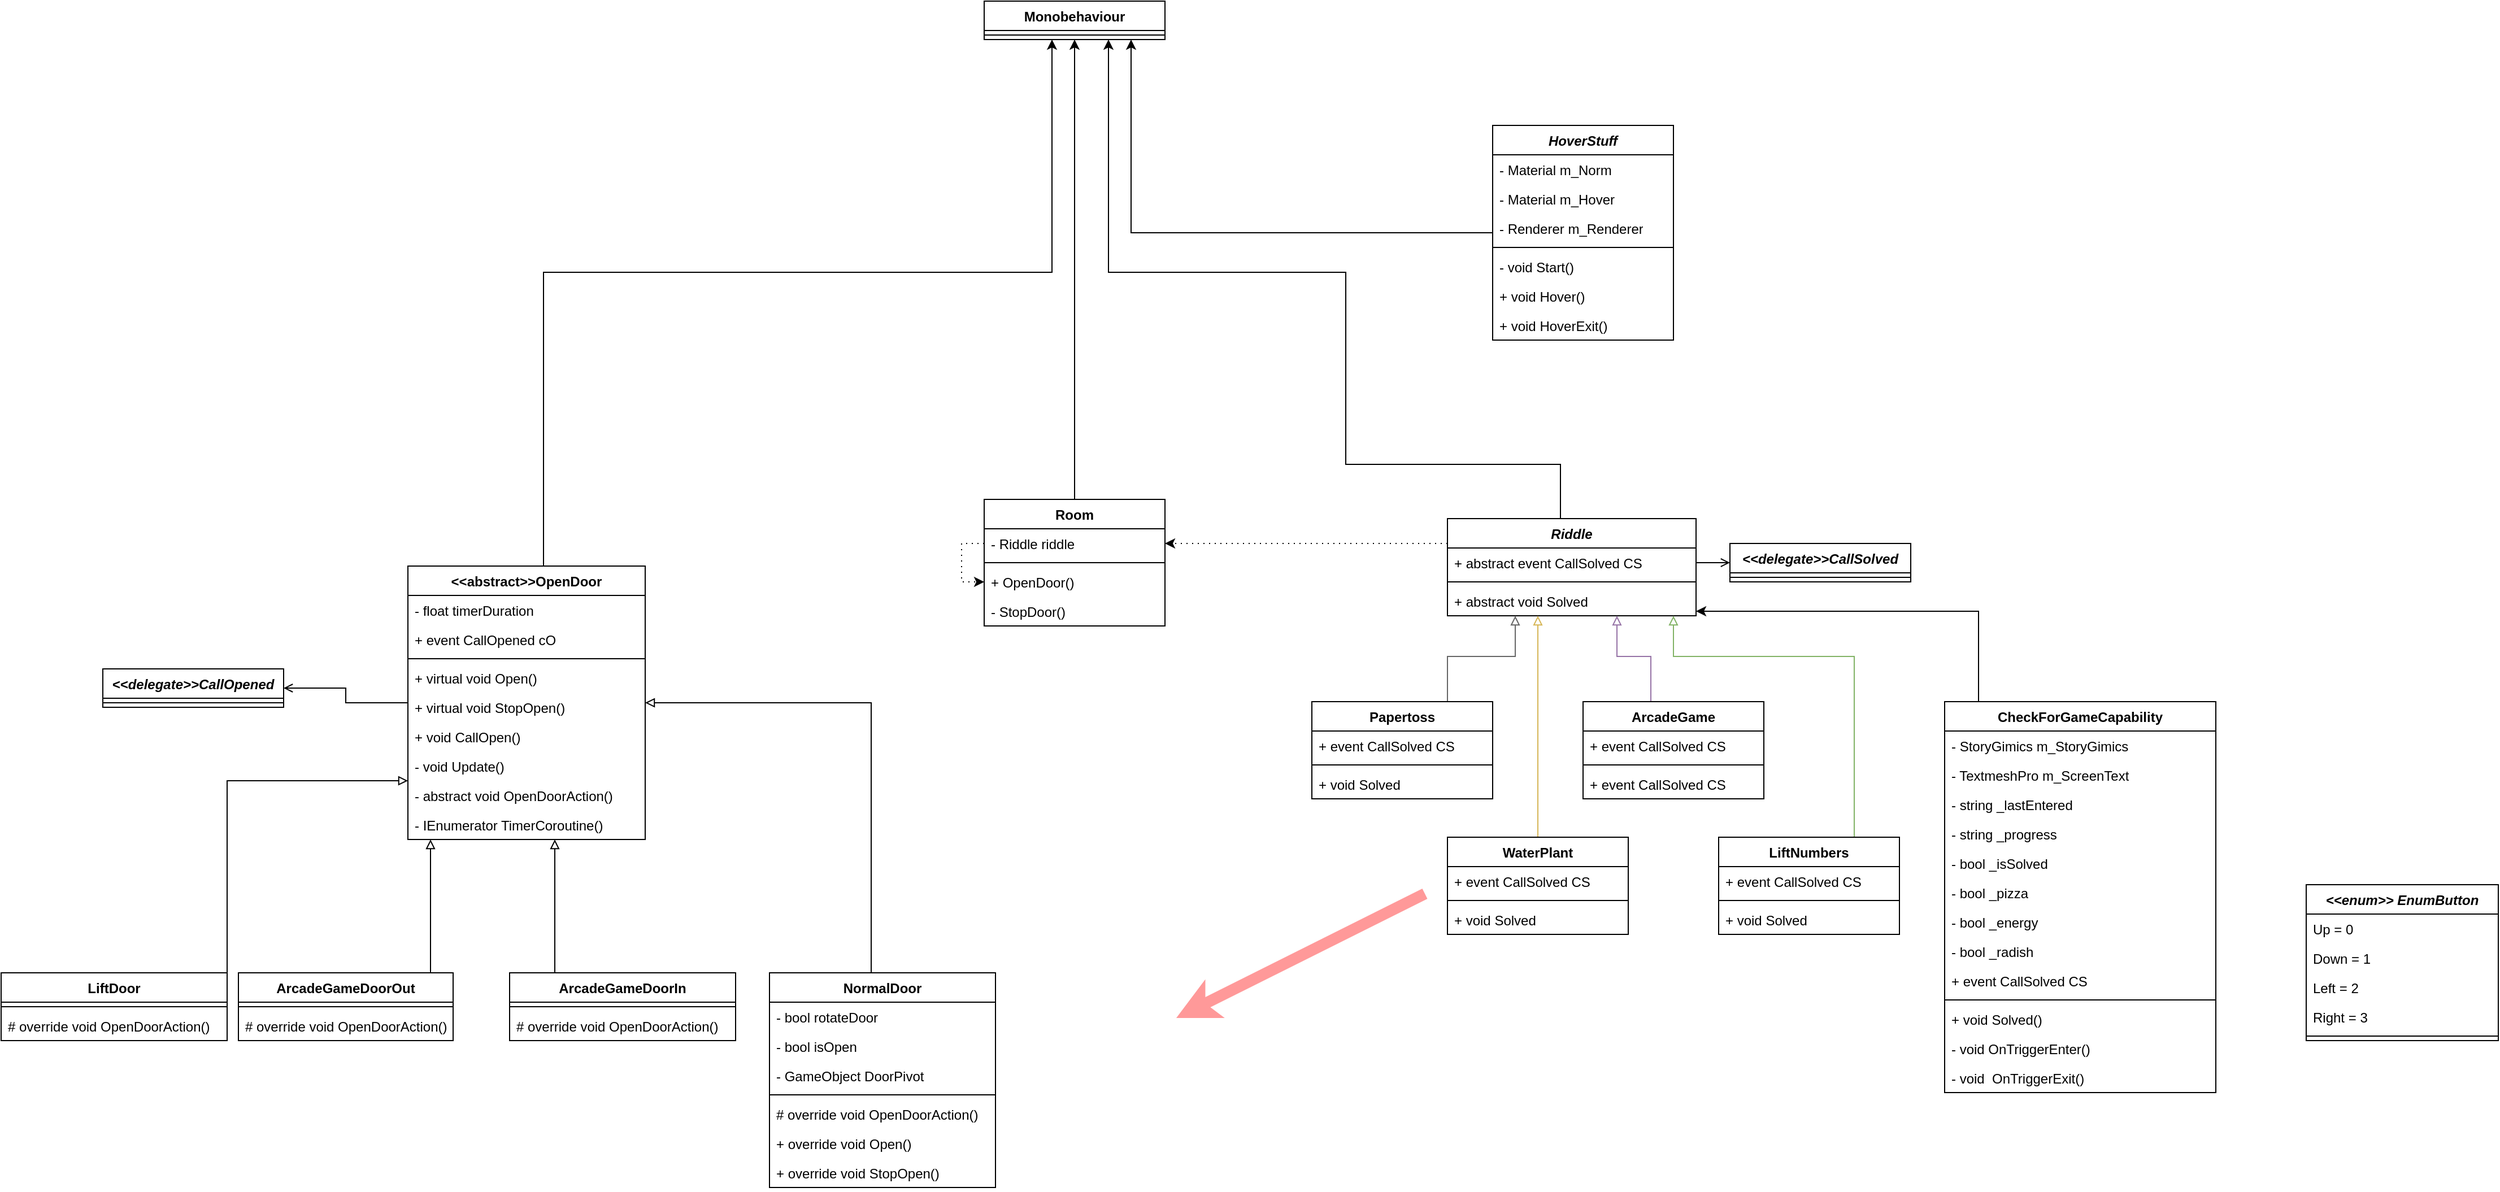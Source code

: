 <mxfile version="21.6.3" type="device">
  <diagram name="Seite-1" id="9ygnykhMfCcqP1jk7yM6">
    <mxGraphModel dx="2548" dy="1583" grid="1" gridSize="10" guides="1" tooltips="1" connect="1" arrows="1" fold="1" page="1" pageScale="1" pageWidth="1169" pageHeight="827" math="0" shadow="0">
      <root>
        <mxCell id="0" />
        <mxCell id="1" parent="0" />
        <mxCell id="U65npmDwIeTAlm-IwuZU-24" style="edgeStyle=orthogonalEdgeStyle;rounded=0;orthogonalLoop=1;jettySize=auto;html=1;" parent="1" source="dDtbAaBnPSpNdL9Bm6Ul-1" target="dDtbAaBnPSpNdL9Bm6Ul-24" edge="1">
          <mxGeometry relative="1" as="geometry" />
        </mxCell>
        <mxCell id="dDtbAaBnPSpNdL9Bm6Ul-1" value="Room" style="swimlane;fontStyle=1;align=center;verticalAlign=top;childLayout=stackLayout;horizontal=1;startSize=26;horizontalStack=0;resizeParent=1;resizeParentMax=0;resizeLast=0;collapsible=1;marginBottom=0;whiteSpace=wrap;html=1;" parent="1" vertex="1">
          <mxGeometry x="70" y="61" width="160" height="112" as="geometry" />
        </mxCell>
        <mxCell id="dDtbAaBnPSpNdL9Bm6Ul-34" style="edgeStyle=orthogonalEdgeStyle;rounded=0;orthogonalLoop=1;jettySize=auto;html=1;entryX=0;entryY=0.5;entryDx=0;entryDy=0;dashed=1;dashPattern=1 4;" parent="dDtbAaBnPSpNdL9Bm6Ul-1" source="dDtbAaBnPSpNdL9Bm6Ul-2" target="dDtbAaBnPSpNdL9Bm6Ul-4" edge="1">
          <mxGeometry relative="1" as="geometry" />
        </mxCell>
        <mxCell id="dDtbAaBnPSpNdL9Bm6Ul-2" value="- Riddle riddle" style="text;strokeColor=none;fillColor=none;align=left;verticalAlign=top;spacingLeft=4;spacingRight=4;overflow=hidden;rotatable=0;points=[[0,0.5],[1,0.5]];portConstraint=eastwest;whiteSpace=wrap;html=1;" parent="dDtbAaBnPSpNdL9Bm6Ul-1" vertex="1">
          <mxGeometry y="26" width="160" height="26" as="geometry" />
        </mxCell>
        <mxCell id="dDtbAaBnPSpNdL9Bm6Ul-3" value="" style="line;strokeWidth=1;fillColor=none;align=left;verticalAlign=middle;spacingTop=-1;spacingLeft=3;spacingRight=3;rotatable=0;labelPosition=right;points=[];portConstraint=eastwest;strokeColor=inherit;" parent="dDtbAaBnPSpNdL9Bm6Ul-1" vertex="1">
          <mxGeometry y="52" width="160" height="8" as="geometry" />
        </mxCell>
        <mxCell id="dDtbAaBnPSpNdL9Bm6Ul-4" value="+ OpenDoor()" style="text;strokeColor=none;fillColor=none;align=left;verticalAlign=top;spacingLeft=4;spacingRight=4;overflow=hidden;rotatable=0;points=[[0,0.5],[1,0.5]];portConstraint=eastwest;whiteSpace=wrap;html=1;" parent="dDtbAaBnPSpNdL9Bm6Ul-1" vertex="1">
          <mxGeometry y="60" width="160" height="26" as="geometry" />
        </mxCell>
        <mxCell id="dDtbAaBnPSpNdL9Bm6Ul-5" value="- StopDoor()" style="text;strokeColor=none;fillColor=none;align=left;verticalAlign=top;spacingLeft=4;spacingRight=4;overflow=hidden;rotatable=0;points=[[0,0.5],[1,0.5]];portConstraint=eastwest;whiteSpace=wrap;html=1;" parent="dDtbAaBnPSpNdL9Bm6Ul-1" vertex="1">
          <mxGeometry y="86" width="160" height="26" as="geometry" />
        </mxCell>
        <mxCell id="dDtbAaBnPSpNdL9Bm6Ul-33" style="edgeStyle=orthogonalEdgeStyle;rounded=0;orthogonalLoop=1;jettySize=auto;html=1;entryX=1;entryY=0.5;entryDx=0;entryDy=0;dashed=1;dashPattern=1 4;" parent="1" source="dDtbAaBnPSpNdL9Bm6Ul-14" target="dDtbAaBnPSpNdL9Bm6Ul-2" edge="1">
          <mxGeometry relative="1" as="geometry">
            <Array as="points">
              <mxPoint x="300" y="100" />
            </Array>
          </mxGeometry>
        </mxCell>
        <mxCell id="dDtbAaBnPSpNdL9Bm6Ul-44" style="edgeStyle=orthogonalEdgeStyle;rounded=0;orthogonalLoop=1;jettySize=auto;html=1;" parent="1" source="dDtbAaBnPSpNdL9Bm6Ul-14" target="dDtbAaBnPSpNdL9Bm6Ul-24" edge="1">
          <mxGeometry relative="1" as="geometry">
            <Array as="points">
              <mxPoint x="580" y="30" />
              <mxPoint x="390" y="30" />
              <mxPoint x="390" y="-140" />
              <mxPoint x="180" y="-140" />
            </Array>
          </mxGeometry>
        </mxCell>
        <mxCell id="dDtbAaBnPSpNdL9Bm6Ul-14" value="&lt;i&gt;Riddle&lt;/i&gt;" style="swimlane;fontStyle=1;align=center;verticalAlign=top;childLayout=stackLayout;horizontal=1;startSize=26;horizontalStack=0;resizeParent=1;resizeParentMax=0;resizeLast=0;collapsible=1;marginBottom=0;whiteSpace=wrap;html=1;" parent="1" vertex="1">
          <mxGeometry x="480" y="78" width="220" height="86" as="geometry" />
        </mxCell>
        <mxCell id="dDtbAaBnPSpNdL9Bm6Ul-47" value="+ abstract event CallSolved CS" style="text;strokeColor=none;fillColor=none;align=left;verticalAlign=top;spacingLeft=4;spacingRight=4;overflow=hidden;rotatable=0;points=[[0,0.5],[1,0.5]];portConstraint=eastwest;whiteSpace=wrap;html=1;" parent="dDtbAaBnPSpNdL9Bm6Ul-14" vertex="1">
          <mxGeometry y="26" width="220" height="26" as="geometry" />
        </mxCell>
        <mxCell id="dDtbAaBnPSpNdL9Bm6Ul-16" value="" style="line;strokeWidth=1;fillColor=none;align=left;verticalAlign=middle;spacingTop=-1;spacingLeft=3;spacingRight=3;rotatable=0;labelPosition=right;points=[];portConstraint=eastwest;strokeColor=inherit;" parent="dDtbAaBnPSpNdL9Bm6Ul-14" vertex="1">
          <mxGeometry y="52" width="220" height="8" as="geometry" />
        </mxCell>
        <mxCell id="dDtbAaBnPSpNdL9Bm6Ul-48" value="+ abstract void Solved" style="text;strokeColor=none;fillColor=none;align=left;verticalAlign=top;spacingLeft=4;spacingRight=4;overflow=hidden;rotatable=0;points=[[0,0.5],[1,0.5]];portConstraint=eastwest;whiteSpace=wrap;html=1;" parent="dDtbAaBnPSpNdL9Bm6Ul-14" vertex="1">
          <mxGeometry y="60" width="220" height="26" as="geometry" />
        </mxCell>
        <mxCell id="dDtbAaBnPSpNdL9Bm6Ul-23" style="edgeStyle=orthogonalEdgeStyle;rounded=0;orthogonalLoop=1;jettySize=auto;html=1;endArrow=block;endFill=0;fillColor=#f5f5f5;strokeColor=#666666;" parent="1" source="dDtbAaBnPSpNdL9Bm6Ul-20" target="dDtbAaBnPSpNdL9Bm6Ul-14" edge="1">
          <mxGeometry relative="1" as="geometry">
            <Array as="points">
              <mxPoint x="480" y="200" />
              <mxPoint x="540" y="200" />
            </Array>
          </mxGeometry>
        </mxCell>
        <mxCell id="dDtbAaBnPSpNdL9Bm6Ul-20" value="Papertoss" style="swimlane;fontStyle=1;align=center;verticalAlign=top;childLayout=stackLayout;horizontal=1;startSize=26;horizontalStack=0;resizeParent=1;resizeParentMax=0;resizeLast=0;collapsible=1;marginBottom=0;whiteSpace=wrap;html=1;" parent="1" vertex="1">
          <mxGeometry x="360" y="240" width="160" height="86" as="geometry" />
        </mxCell>
        <mxCell id="dDtbAaBnPSpNdL9Bm6Ul-51" value="+ event CallSolved CS" style="text;strokeColor=none;fillColor=none;align=left;verticalAlign=top;spacingLeft=4;spacingRight=4;overflow=hidden;rotatable=0;points=[[0,0.5],[1,0.5]];portConstraint=eastwest;whiteSpace=wrap;html=1;" parent="dDtbAaBnPSpNdL9Bm6Ul-20" vertex="1">
          <mxGeometry y="26" width="160" height="26" as="geometry" />
        </mxCell>
        <mxCell id="dDtbAaBnPSpNdL9Bm6Ul-22" value="" style="line;strokeWidth=1;fillColor=none;align=left;verticalAlign=middle;spacingTop=-1;spacingLeft=3;spacingRight=3;rotatable=0;labelPosition=right;points=[];portConstraint=eastwest;strokeColor=inherit;" parent="dDtbAaBnPSpNdL9Bm6Ul-20" vertex="1">
          <mxGeometry y="52" width="160" height="8" as="geometry" />
        </mxCell>
        <mxCell id="dDtbAaBnPSpNdL9Bm6Ul-50" value="+ void Solved" style="text;strokeColor=none;fillColor=none;align=left;verticalAlign=top;spacingLeft=4;spacingRight=4;overflow=hidden;rotatable=0;points=[[0,0.5],[1,0.5]];portConstraint=eastwest;whiteSpace=wrap;html=1;" parent="dDtbAaBnPSpNdL9Bm6Ul-20" vertex="1">
          <mxGeometry y="60" width="160" height="26" as="geometry" />
        </mxCell>
        <mxCell id="dDtbAaBnPSpNdL9Bm6Ul-24" value="Monobehaviour" style="swimlane;fontStyle=1;align=center;verticalAlign=top;childLayout=stackLayout;horizontal=1;startSize=26;horizontalStack=0;resizeParent=1;resizeParentMax=0;resizeLast=0;collapsible=1;marginBottom=0;whiteSpace=wrap;html=1;" parent="1" vertex="1">
          <mxGeometry x="70" y="-380" width="160" height="34" as="geometry" />
        </mxCell>
        <mxCell id="dDtbAaBnPSpNdL9Bm6Ul-26" value="" style="line;strokeWidth=1;fillColor=none;align=left;verticalAlign=middle;spacingTop=-1;spacingLeft=3;spacingRight=3;rotatable=0;labelPosition=right;points=[];portConstraint=eastwest;strokeColor=inherit;" parent="dDtbAaBnPSpNdL9Bm6Ul-24" vertex="1">
          <mxGeometry y="26" width="160" height="8" as="geometry" />
        </mxCell>
        <mxCell id="dDtbAaBnPSpNdL9Bm6Ul-31" style="edgeStyle=orthogonalEdgeStyle;rounded=0;orthogonalLoop=1;jettySize=auto;html=1;endArrow=block;endFill=0;fillColor=#fff2cc;strokeColor=#d6b656;" parent="1" source="dDtbAaBnPSpNdL9Bm6Ul-28" target="dDtbAaBnPSpNdL9Bm6Ul-14" edge="1">
          <mxGeometry relative="1" as="geometry">
            <Array as="points">
              <mxPoint x="560" y="240" />
              <mxPoint x="560" y="240" />
            </Array>
          </mxGeometry>
        </mxCell>
        <mxCell id="dDtbAaBnPSpNdL9Bm6Ul-28" value="WaterPlant" style="swimlane;fontStyle=1;align=center;verticalAlign=top;childLayout=stackLayout;horizontal=1;startSize=26;horizontalStack=0;resizeParent=1;resizeParentMax=0;resizeLast=0;collapsible=1;marginBottom=0;whiteSpace=wrap;html=1;" parent="1" vertex="1">
          <mxGeometry x="480" y="360" width="160" height="86" as="geometry" />
        </mxCell>
        <mxCell id="dDtbAaBnPSpNdL9Bm6Ul-52" value="+ event CallSolved CS" style="text;strokeColor=none;fillColor=none;align=left;verticalAlign=top;spacingLeft=4;spacingRight=4;overflow=hidden;rotatable=0;points=[[0,0.5],[1,0.5]];portConstraint=eastwest;whiteSpace=wrap;html=1;" parent="dDtbAaBnPSpNdL9Bm6Ul-28" vertex="1">
          <mxGeometry y="26" width="160" height="26" as="geometry" />
        </mxCell>
        <mxCell id="dDtbAaBnPSpNdL9Bm6Ul-30" value="" style="line;strokeWidth=1;fillColor=none;align=left;verticalAlign=middle;spacingTop=-1;spacingLeft=3;spacingRight=3;rotatable=0;labelPosition=right;points=[];portConstraint=eastwest;strokeColor=inherit;" parent="dDtbAaBnPSpNdL9Bm6Ul-28" vertex="1">
          <mxGeometry y="52" width="160" height="8" as="geometry" />
        </mxCell>
        <mxCell id="dDtbAaBnPSpNdL9Bm6Ul-53" value="+ void Solved" style="text;strokeColor=none;fillColor=none;align=left;verticalAlign=top;spacingLeft=4;spacingRight=4;overflow=hidden;rotatable=0;points=[[0,0.5],[1,0.5]];portConstraint=eastwest;whiteSpace=wrap;html=1;" parent="dDtbAaBnPSpNdL9Bm6Ul-28" vertex="1">
          <mxGeometry y="60" width="160" height="26" as="geometry" />
        </mxCell>
        <mxCell id="dDtbAaBnPSpNdL9Bm6Ul-40" style="edgeStyle=orthogonalEdgeStyle;rounded=0;orthogonalLoop=1;jettySize=auto;html=1;endArrow=block;endFill=0;fillColor=#e1d5e7;strokeColor=#9673a6;" parent="1" source="dDtbAaBnPSpNdL9Bm6Ul-35" target="dDtbAaBnPSpNdL9Bm6Ul-14" edge="1">
          <mxGeometry relative="1" as="geometry">
            <Array as="points">
              <mxPoint x="660" y="200" />
              <mxPoint x="630" y="200" />
            </Array>
          </mxGeometry>
        </mxCell>
        <mxCell id="dDtbAaBnPSpNdL9Bm6Ul-35" value="ArcadeGame" style="swimlane;fontStyle=1;align=center;verticalAlign=top;childLayout=stackLayout;horizontal=1;startSize=26;horizontalStack=0;resizeParent=1;resizeParentMax=0;resizeLast=0;collapsible=1;marginBottom=0;whiteSpace=wrap;html=1;" parent="1" vertex="1">
          <mxGeometry x="600" y="240" width="160" height="86" as="geometry" />
        </mxCell>
        <mxCell id="dDtbAaBnPSpNdL9Bm6Ul-54" value="+ event CallSolved CS" style="text;strokeColor=none;fillColor=none;align=left;verticalAlign=top;spacingLeft=4;spacingRight=4;overflow=hidden;rotatable=0;points=[[0,0.5],[1,0.5]];portConstraint=eastwest;whiteSpace=wrap;html=1;" parent="dDtbAaBnPSpNdL9Bm6Ul-35" vertex="1">
          <mxGeometry y="26" width="160" height="26" as="geometry" />
        </mxCell>
        <mxCell id="dDtbAaBnPSpNdL9Bm6Ul-37" value="" style="line;strokeWidth=1;fillColor=none;align=left;verticalAlign=middle;spacingTop=-1;spacingLeft=3;spacingRight=3;rotatable=0;labelPosition=right;points=[];portConstraint=eastwest;strokeColor=inherit;" parent="dDtbAaBnPSpNdL9Bm6Ul-35" vertex="1">
          <mxGeometry y="52" width="160" height="8" as="geometry" />
        </mxCell>
        <mxCell id="dDtbAaBnPSpNdL9Bm6Ul-55" value="+ event CallSolved CS" style="text;strokeColor=none;fillColor=none;align=left;verticalAlign=top;spacingLeft=4;spacingRight=4;overflow=hidden;rotatable=0;points=[[0,0.5],[1,0.5]];portConstraint=eastwest;whiteSpace=wrap;html=1;" parent="dDtbAaBnPSpNdL9Bm6Ul-35" vertex="1">
          <mxGeometry y="60" width="160" height="26" as="geometry" />
        </mxCell>
        <mxCell id="dDtbAaBnPSpNdL9Bm6Ul-42" style="edgeStyle=orthogonalEdgeStyle;rounded=0;orthogonalLoop=1;jettySize=auto;html=1;endArrow=block;endFill=0;fillColor=#d5e8d4;strokeColor=#82b366;" parent="1" source="dDtbAaBnPSpNdL9Bm6Ul-38" target="dDtbAaBnPSpNdL9Bm6Ul-14" edge="1">
          <mxGeometry relative="1" as="geometry">
            <Array as="points">
              <mxPoint x="840" y="200" />
              <mxPoint x="680" y="200" />
            </Array>
          </mxGeometry>
        </mxCell>
        <mxCell id="dDtbAaBnPSpNdL9Bm6Ul-38" value="LiftNumbers" style="swimlane;fontStyle=1;align=center;verticalAlign=top;childLayout=stackLayout;horizontal=1;startSize=26;horizontalStack=0;resizeParent=1;resizeParentMax=0;resizeLast=0;collapsible=1;marginBottom=0;whiteSpace=wrap;html=1;" parent="1" vertex="1">
          <mxGeometry x="720" y="360" width="160" height="86" as="geometry" />
        </mxCell>
        <mxCell id="dDtbAaBnPSpNdL9Bm6Ul-56" value="+ event CallSolved CS" style="text;strokeColor=none;fillColor=none;align=left;verticalAlign=top;spacingLeft=4;spacingRight=4;overflow=hidden;rotatable=0;points=[[0,0.5],[1,0.5]];portConstraint=eastwest;whiteSpace=wrap;html=1;" parent="dDtbAaBnPSpNdL9Bm6Ul-38" vertex="1">
          <mxGeometry y="26" width="160" height="26" as="geometry" />
        </mxCell>
        <mxCell id="dDtbAaBnPSpNdL9Bm6Ul-39" value="" style="line;strokeWidth=1;fillColor=none;align=left;verticalAlign=middle;spacingTop=-1;spacingLeft=3;spacingRight=3;rotatable=0;labelPosition=right;points=[];portConstraint=eastwest;strokeColor=inherit;" parent="dDtbAaBnPSpNdL9Bm6Ul-38" vertex="1">
          <mxGeometry y="52" width="160" height="8" as="geometry" />
        </mxCell>
        <mxCell id="dDtbAaBnPSpNdL9Bm6Ul-57" value="+ void Solved" style="text;strokeColor=none;fillColor=none;align=left;verticalAlign=top;spacingLeft=4;spacingRight=4;overflow=hidden;rotatable=0;points=[[0,0.5],[1,0.5]];portConstraint=eastwest;whiteSpace=wrap;html=1;" parent="dDtbAaBnPSpNdL9Bm6Ul-38" vertex="1">
          <mxGeometry y="60" width="160" height="26" as="geometry" />
        </mxCell>
        <mxCell id="dDtbAaBnPSpNdL9Bm6Ul-45" value="&lt;i&gt;&amp;lt;&amp;lt;delegate&amp;gt;&amp;gt;CallSolved&lt;/i&gt;" style="swimlane;fontStyle=1;align=center;verticalAlign=top;childLayout=stackLayout;horizontal=1;startSize=26;horizontalStack=0;resizeParent=1;resizeParentMax=0;resizeLast=0;collapsible=1;marginBottom=0;whiteSpace=wrap;html=1;" parent="1" vertex="1">
          <mxGeometry x="730" y="100" width="160" height="34" as="geometry" />
        </mxCell>
        <mxCell id="dDtbAaBnPSpNdL9Bm6Ul-46" value="" style="line;strokeWidth=1;fillColor=none;align=left;verticalAlign=middle;spacingTop=-1;spacingLeft=3;spacingRight=3;rotatable=0;labelPosition=right;points=[];portConstraint=eastwest;strokeColor=inherit;" parent="dDtbAaBnPSpNdL9Bm6Ul-45" vertex="1">
          <mxGeometry y="26" width="160" height="8" as="geometry" />
        </mxCell>
        <mxCell id="dDtbAaBnPSpNdL9Bm6Ul-49" style="edgeStyle=orthogonalEdgeStyle;rounded=0;orthogonalLoop=1;jettySize=auto;html=1;entryX=0;entryY=0.5;entryDx=0;entryDy=0;endArrow=open;endFill=0;" parent="1" source="dDtbAaBnPSpNdL9Bm6Ul-47" target="dDtbAaBnPSpNdL9Bm6Ul-45" edge="1">
          <mxGeometry relative="1" as="geometry" />
        </mxCell>
        <mxCell id="U65npmDwIeTAlm-IwuZU-21" style="edgeStyle=orthogonalEdgeStyle;rounded=0;orthogonalLoop=1;jettySize=auto;html=1;endArrow=open;endFill=0;" parent="1" source="U65npmDwIeTAlm-IwuZU-1" target="U65npmDwIeTAlm-IwuZU-19" edge="1">
          <mxGeometry relative="1" as="geometry" />
        </mxCell>
        <mxCell id="U65npmDwIeTAlm-IwuZU-26" style="edgeStyle=orthogonalEdgeStyle;rounded=0;orthogonalLoop=1;jettySize=auto;html=1;" parent="1" source="U65npmDwIeTAlm-IwuZU-1" target="dDtbAaBnPSpNdL9Bm6Ul-24" edge="1">
          <mxGeometry relative="1" as="geometry">
            <Array as="points">
              <mxPoint x="-320" y="-140" />
              <mxPoint x="130" y="-140" />
            </Array>
          </mxGeometry>
        </mxCell>
        <mxCell id="U65npmDwIeTAlm-IwuZU-1" value="&amp;lt;&amp;lt;abstract&amp;gt;&amp;gt;OpenDoor" style="swimlane;fontStyle=1;align=center;verticalAlign=top;childLayout=stackLayout;horizontal=1;startSize=26;horizontalStack=0;resizeParent=1;resizeParentMax=0;resizeLast=0;collapsible=1;marginBottom=0;whiteSpace=wrap;html=1;" parent="1" vertex="1">
          <mxGeometry x="-440" y="120" width="210" height="242" as="geometry" />
        </mxCell>
        <mxCell id="U65npmDwIeTAlm-IwuZU-17" value="- float timerDuration" style="text;strokeColor=none;fillColor=none;align=left;verticalAlign=top;spacingLeft=4;spacingRight=4;overflow=hidden;rotatable=0;points=[[0,0.5],[1,0.5]];portConstraint=eastwest;whiteSpace=wrap;html=1;" parent="U65npmDwIeTAlm-IwuZU-1" vertex="1">
          <mxGeometry y="26" width="210" height="26" as="geometry" />
        </mxCell>
        <mxCell id="U65npmDwIeTAlm-IwuZU-18" value="+ event CallOpened cO" style="text;strokeColor=none;fillColor=none;align=left;verticalAlign=top;spacingLeft=4;spacingRight=4;overflow=hidden;rotatable=0;points=[[0,0.5],[1,0.5]];portConstraint=eastwest;whiteSpace=wrap;html=1;" parent="U65npmDwIeTAlm-IwuZU-1" vertex="1">
          <mxGeometry y="52" width="210" height="26" as="geometry" />
        </mxCell>
        <mxCell id="U65npmDwIeTAlm-IwuZU-3" value="" style="line;strokeWidth=1;fillColor=none;align=left;verticalAlign=middle;spacingTop=-1;spacingLeft=3;spacingRight=3;rotatable=0;labelPosition=right;points=[];portConstraint=eastwest;strokeColor=inherit;" parent="U65npmDwIeTAlm-IwuZU-1" vertex="1">
          <mxGeometry y="78" width="210" height="8" as="geometry" />
        </mxCell>
        <mxCell id="U65npmDwIeTAlm-IwuZU-4" value="+ virtual void Open()" style="text;strokeColor=none;fillColor=none;align=left;verticalAlign=top;spacingLeft=4;spacingRight=4;overflow=hidden;rotatable=0;points=[[0,0.5],[1,0.5]];portConstraint=eastwest;whiteSpace=wrap;html=1;" parent="U65npmDwIeTAlm-IwuZU-1" vertex="1">
          <mxGeometry y="86" width="210" height="26" as="geometry" />
        </mxCell>
        <mxCell id="U65npmDwIeTAlm-IwuZU-22" value="+ virtual void StopOpen()" style="text;strokeColor=none;fillColor=none;align=left;verticalAlign=top;spacingLeft=4;spacingRight=4;overflow=hidden;rotatable=0;points=[[0,0.5],[1,0.5]];portConstraint=eastwest;whiteSpace=wrap;html=1;" parent="U65npmDwIeTAlm-IwuZU-1" vertex="1">
          <mxGeometry y="112" width="210" height="26" as="geometry" />
        </mxCell>
        <mxCell id="ijIcHKHU3NVc7bm5MXtS-32" value="+ void CallOpen()" style="text;strokeColor=none;fillColor=none;align=left;verticalAlign=top;spacingLeft=4;spacingRight=4;overflow=hidden;rotatable=0;points=[[0,0.5],[1,0.5]];portConstraint=eastwest;whiteSpace=wrap;html=1;" vertex="1" parent="U65npmDwIeTAlm-IwuZU-1">
          <mxGeometry y="138" width="210" height="26" as="geometry" />
        </mxCell>
        <mxCell id="U65npmDwIeTAlm-IwuZU-23" value="- void Update()" style="text;strokeColor=none;fillColor=none;align=left;verticalAlign=top;spacingLeft=4;spacingRight=4;overflow=hidden;rotatable=0;points=[[0,0.5],[1,0.5]];portConstraint=eastwest;whiteSpace=wrap;html=1;" parent="U65npmDwIeTAlm-IwuZU-1" vertex="1">
          <mxGeometry y="164" width="210" height="26" as="geometry" />
        </mxCell>
        <mxCell id="U65npmDwIeTAlm-IwuZU-25" value="- abstract void OpenDoorAction()" style="text;strokeColor=none;fillColor=none;align=left;verticalAlign=top;spacingLeft=4;spacingRight=4;overflow=hidden;rotatable=0;points=[[0,0.5],[1,0.5]];portConstraint=eastwest;whiteSpace=wrap;html=1;" parent="U65npmDwIeTAlm-IwuZU-1" vertex="1">
          <mxGeometry y="190" width="210" height="26" as="geometry" />
        </mxCell>
        <mxCell id="U65npmDwIeTAlm-IwuZU-27" value="- IEnumerator TimerCoroutine()" style="text;strokeColor=none;fillColor=none;align=left;verticalAlign=top;spacingLeft=4;spacingRight=4;overflow=hidden;rotatable=0;points=[[0,0.5],[1,0.5]];portConstraint=eastwest;whiteSpace=wrap;html=1;" parent="U65npmDwIeTAlm-IwuZU-1" vertex="1">
          <mxGeometry y="216" width="210" height="26" as="geometry" />
        </mxCell>
        <mxCell id="U65npmDwIeTAlm-IwuZU-13" style="edgeStyle=orthogonalEdgeStyle;rounded=0;orthogonalLoop=1;jettySize=auto;html=1;endArrow=block;endFill=0;" parent="1" source="U65npmDwIeTAlm-IwuZU-5" target="U65npmDwIeTAlm-IwuZU-1" edge="1">
          <mxGeometry relative="1" as="geometry">
            <Array as="points">
              <mxPoint x="-420" y="450" />
              <mxPoint x="-420" y="450" />
            </Array>
          </mxGeometry>
        </mxCell>
        <mxCell id="U65npmDwIeTAlm-IwuZU-5" value="ArcadeGameDoorOut" style="swimlane;fontStyle=1;align=center;verticalAlign=top;childLayout=stackLayout;horizontal=1;startSize=26;horizontalStack=0;resizeParent=1;resizeParentMax=0;resizeLast=0;collapsible=1;marginBottom=0;whiteSpace=wrap;html=1;" parent="1" vertex="1">
          <mxGeometry x="-590" y="480" width="190" height="60" as="geometry" />
        </mxCell>
        <mxCell id="U65npmDwIeTAlm-IwuZU-7" value="" style="line;strokeWidth=1;fillColor=none;align=left;verticalAlign=middle;spacingTop=-1;spacingLeft=3;spacingRight=3;rotatable=0;labelPosition=right;points=[];portConstraint=eastwest;strokeColor=inherit;" parent="U65npmDwIeTAlm-IwuZU-5" vertex="1">
          <mxGeometry y="26" width="190" height="8" as="geometry" />
        </mxCell>
        <mxCell id="U65npmDwIeTAlm-IwuZU-8" value="# override void OpenDoorAction()" style="text;strokeColor=none;fillColor=none;align=left;verticalAlign=top;spacingLeft=4;spacingRight=4;overflow=hidden;rotatable=0;points=[[0,0.5],[1,0.5]];portConstraint=eastwest;whiteSpace=wrap;html=1;" parent="U65npmDwIeTAlm-IwuZU-5" vertex="1">
          <mxGeometry y="34" width="190" height="26" as="geometry" />
        </mxCell>
        <mxCell id="U65npmDwIeTAlm-IwuZU-14" style="edgeStyle=orthogonalEdgeStyle;rounded=0;orthogonalLoop=1;jettySize=auto;html=1;endArrow=block;endFill=0;" parent="1" source="U65npmDwIeTAlm-IwuZU-9" target="U65npmDwIeTAlm-IwuZU-1" edge="1">
          <mxGeometry relative="1" as="geometry">
            <Array as="points">
              <mxPoint x="-310" y="470" />
              <mxPoint x="-310" y="470" />
            </Array>
          </mxGeometry>
        </mxCell>
        <mxCell id="U65npmDwIeTAlm-IwuZU-9" value="ArcadeGameDoorIn" style="swimlane;fontStyle=1;align=center;verticalAlign=top;childLayout=stackLayout;horizontal=1;startSize=26;horizontalStack=0;resizeParent=1;resizeParentMax=0;resizeLast=0;collapsible=1;marginBottom=0;whiteSpace=wrap;html=1;" parent="1" vertex="1">
          <mxGeometry x="-350" y="480" width="200" height="60" as="geometry" />
        </mxCell>
        <mxCell id="U65npmDwIeTAlm-IwuZU-11" value="" style="line;strokeWidth=1;fillColor=none;align=left;verticalAlign=middle;spacingTop=-1;spacingLeft=3;spacingRight=3;rotatable=0;labelPosition=right;points=[];portConstraint=eastwest;strokeColor=inherit;" parent="U65npmDwIeTAlm-IwuZU-9" vertex="1">
          <mxGeometry y="26" width="200" height="8" as="geometry" />
        </mxCell>
        <mxCell id="U65npmDwIeTAlm-IwuZU-12" value="# override void OpenDoorAction()" style="text;strokeColor=none;fillColor=none;align=left;verticalAlign=top;spacingLeft=4;spacingRight=4;overflow=hidden;rotatable=0;points=[[0,0.5],[1,0.5]];portConstraint=eastwest;whiteSpace=wrap;html=1;" parent="U65npmDwIeTAlm-IwuZU-9" vertex="1">
          <mxGeometry y="34" width="200" height="26" as="geometry" />
        </mxCell>
        <mxCell id="U65npmDwIeTAlm-IwuZU-19" value="&lt;i&gt;&amp;lt;&amp;lt;delegate&amp;gt;&amp;gt;CallOpened&lt;/i&gt;" style="swimlane;fontStyle=1;align=center;verticalAlign=top;childLayout=stackLayout;horizontal=1;startSize=26;horizontalStack=0;resizeParent=1;resizeParentMax=0;resizeLast=0;collapsible=1;marginBottom=0;whiteSpace=wrap;html=1;" parent="1" vertex="1">
          <mxGeometry x="-710" y="211" width="160" height="34" as="geometry" />
        </mxCell>
        <mxCell id="U65npmDwIeTAlm-IwuZU-20" value="" style="line;strokeWidth=1;fillColor=none;align=left;verticalAlign=middle;spacingTop=-1;spacingLeft=3;spacingRight=3;rotatable=0;labelPosition=right;points=[];portConstraint=eastwest;strokeColor=inherit;" parent="U65npmDwIeTAlm-IwuZU-19" vertex="1">
          <mxGeometry y="26" width="160" height="8" as="geometry" />
        </mxCell>
        <mxCell id="U65npmDwIeTAlm-IwuZU-36" style="edgeStyle=orthogonalEdgeStyle;rounded=0;orthogonalLoop=1;jettySize=auto;html=1;" parent="1" source="U65npmDwIeTAlm-IwuZU-28" target="dDtbAaBnPSpNdL9Bm6Ul-24" edge="1">
          <mxGeometry relative="1" as="geometry">
            <Array as="points">
              <mxPoint x="200" y="-175" />
            </Array>
          </mxGeometry>
        </mxCell>
        <mxCell id="U65npmDwIeTAlm-IwuZU-28" value="&lt;i&gt;HoverStuff&lt;/i&gt;" style="swimlane;fontStyle=1;align=center;verticalAlign=top;childLayout=stackLayout;horizontal=1;startSize=26;horizontalStack=0;resizeParent=1;resizeParentMax=0;resizeLast=0;collapsible=1;marginBottom=0;whiteSpace=wrap;html=1;" parent="1" vertex="1">
          <mxGeometry x="520" y="-270" width="160" height="190" as="geometry" />
        </mxCell>
        <mxCell id="U65npmDwIeTAlm-IwuZU-29" value="- Material m_Norm" style="text;strokeColor=none;fillColor=none;align=left;verticalAlign=top;spacingLeft=4;spacingRight=4;overflow=hidden;rotatable=0;points=[[0,0.5],[1,0.5]];portConstraint=eastwest;whiteSpace=wrap;html=1;" parent="U65npmDwIeTAlm-IwuZU-28" vertex="1">
          <mxGeometry y="26" width="160" height="26" as="geometry" />
        </mxCell>
        <mxCell id="U65npmDwIeTAlm-IwuZU-33" value="- Material m_Hover" style="text;strokeColor=none;fillColor=none;align=left;verticalAlign=top;spacingLeft=4;spacingRight=4;overflow=hidden;rotatable=0;points=[[0,0.5],[1,0.5]];portConstraint=eastwest;whiteSpace=wrap;html=1;" parent="U65npmDwIeTAlm-IwuZU-28" vertex="1">
          <mxGeometry y="52" width="160" height="26" as="geometry" />
        </mxCell>
        <mxCell id="U65npmDwIeTAlm-IwuZU-32" value="- Renderer m_Renderer" style="text;strokeColor=none;fillColor=none;align=left;verticalAlign=top;spacingLeft=4;spacingRight=4;overflow=hidden;rotatable=0;points=[[0,0.5],[1,0.5]];portConstraint=eastwest;whiteSpace=wrap;html=1;" parent="U65npmDwIeTAlm-IwuZU-28" vertex="1">
          <mxGeometry y="78" width="160" height="26" as="geometry" />
        </mxCell>
        <mxCell id="U65npmDwIeTAlm-IwuZU-30" value="" style="line;strokeWidth=1;fillColor=none;align=left;verticalAlign=middle;spacingTop=-1;spacingLeft=3;spacingRight=3;rotatable=0;labelPosition=right;points=[];portConstraint=eastwest;strokeColor=inherit;" parent="U65npmDwIeTAlm-IwuZU-28" vertex="1">
          <mxGeometry y="104" width="160" height="8" as="geometry" />
        </mxCell>
        <mxCell id="U65npmDwIeTAlm-IwuZU-31" value="- void Start()" style="text;strokeColor=none;fillColor=none;align=left;verticalAlign=top;spacingLeft=4;spacingRight=4;overflow=hidden;rotatable=0;points=[[0,0.5],[1,0.5]];portConstraint=eastwest;whiteSpace=wrap;html=1;" parent="U65npmDwIeTAlm-IwuZU-28" vertex="1">
          <mxGeometry y="112" width="160" height="26" as="geometry" />
        </mxCell>
        <mxCell id="U65npmDwIeTAlm-IwuZU-34" value="+ void Hover()" style="text;strokeColor=none;fillColor=none;align=left;verticalAlign=top;spacingLeft=4;spacingRight=4;overflow=hidden;rotatable=0;points=[[0,0.5],[1,0.5]];portConstraint=eastwest;whiteSpace=wrap;html=1;" parent="U65npmDwIeTAlm-IwuZU-28" vertex="1">
          <mxGeometry y="138" width="160" height="26" as="geometry" />
        </mxCell>
        <mxCell id="U65npmDwIeTAlm-IwuZU-35" value="+ void HoverExit()" style="text;strokeColor=none;fillColor=none;align=left;verticalAlign=top;spacingLeft=4;spacingRight=4;overflow=hidden;rotatable=0;points=[[0,0.5],[1,0.5]];portConstraint=eastwest;whiteSpace=wrap;html=1;" parent="U65npmDwIeTAlm-IwuZU-28" vertex="1">
          <mxGeometry y="164" width="160" height="26" as="geometry" />
        </mxCell>
        <mxCell id="ijIcHKHU3NVc7bm5MXtS-16" style="edgeStyle=orthogonalEdgeStyle;rounded=0;orthogonalLoop=1;jettySize=auto;html=1;" edge="1" parent="1" source="ijIcHKHU3NVc7bm5MXtS-1" target="dDtbAaBnPSpNdL9Bm6Ul-14">
          <mxGeometry relative="1" as="geometry">
            <Array as="points">
              <mxPoint x="950" y="160" />
            </Array>
          </mxGeometry>
        </mxCell>
        <mxCell id="ijIcHKHU3NVc7bm5MXtS-1" value="CheckForGameCapability" style="swimlane;fontStyle=1;align=center;verticalAlign=top;childLayout=stackLayout;horizontal=1;startSize=26;horizontalStack=0;resizeParent=1;resizeParentMax=0;resizeLast=0;collapsible=1;marginBottom=0;whiteSpace=wrap;html=1;" vertex="1" parent="1">
          <mxGeometry x="920" y="240" width="240" height="346" as="geometry" />
        </mxCell>
        <mxCell id="ijIcHKHU3NVc7bm5MXtS-5" value="- StoryGimics m_StoryGimics" style="text;strokeColor=none;fillColor=none;align=left;verticalAlign=top;spacingLeft=4;spacingRight=4;overflow=hidden;rotatable=0;points=[[0,0.5],[1,0.5]];portConstraint=eastwest;whiteSpace=wrap;html=1;" vertex="1" parent="ijIcHKHU3NVc7bm5MXtS-1">
          <mxGeometry y="26" width="240" height="26" as="geometry" />
        </mxCell>
        <mxCell id="ijIcHKHU3NVc7bm5MXtS-6" value="- TextmeshPro m_ScreenText" style="text;strokeColor=none;fillColor=none;align=left;verticalAlign=top;spacingLeft=4;spacingRight=4;overflow=hidden;rotatable=0;points=[[0,0.5],[1,0.5]];portConstraint=eastwest;whiteSpace=wrap;html=1;" vertex="1" parent="ijIcHKHU3NVc7bm5MXtS-1">
          <mxGeometry y="52" width="240" height="26" as="geometry" />
        </mxCell>
        <mxCell id="ijIcHKHU3NVc7bm5MXtS-9" value="- string _lastEntered" style="text;strokeColor=none;fillColor=none;align=left;verticalAlign=top;spacingLeft=4;spacingRight=4;overflow=hidden;rotatable=0;points=[[0,0.5],[1,0.5]];portConstraint=eastwest;whiteSpace=wrap;html=1;" vertex="1" parent="ijIcHKHU3NVc7bm5MXtS-1">
          <mxGeometry y="78" width="240" height="26" as="geometry" />
        </mxCell>
        <mxCell id="ijIcHKHU3NVc7bm5MXtS-8" value="- string _progress" style="text;strokeColor=none;fillColor=none;align=left;verticalAlign=top;spacingLeft=4;spacingRight=4;overflow=hidden;rotatable=0;points=[[0,0.5],[1,0.5]];portConstraint=eastwest;whiteSpace=wrap;html=1;" vertex="1" parent="ijIcHKHU3NVc7bm5MXtS-1">
          <mxGeometry y="104" width="240" height="26" as="geometry" />
        </mxCell>
        <mxCell id="ijIcHKHU3NVc7bm5MXtS-11" value="- bool _isSolved" style="text;strokeColor=none;fillColor=none;align=left;verticalAlign=top;spacingLeft=4;spacingRight=4;overflow=hidden;rotatable=0;points=[[0,0.5],[1,0.5]];portConstraint=eastwest;whiteSpace=wrap;html=1;" vertex="1" parent="ijIcHKHU3NVc7bm5MXtS-1">
          <mxGeometry y="130" width="240" height="26" as="geometry" />
        </mxCell>
        <mxCell id="ijIcHKHU3NVc7bm5MXtS-10" value="- bool _pizza" style="text;strokeColor=none;fillColor=none;align=left;verticalAlign=top;spacingLeft=4;spacingRight=4;overflow=hidden;rotatable=0;points=[[0,0.5],[1,0.5]];portConstraint=eastwest;whiteSpace=wrap;html=1;" vertex="1" parent="ijIcHKHU3NVc7bm5MXtS-1">
          <mxGeometry y="156" width="240" height="26" as="geometry" />
        </mxCell>
        <mxCell id="ijIcHKHU3NVc7bm5MXtS-12" value="- bool _energy" style="text;strokeColor=none;fillColor=none;align=left;verticalAlign=top;spacingLeft=4;spacingRight=4;overflow=hidden;rotatable=0;points=[[0,0.5],[1,0.5]];portConstraint=eastwest;whiteSpace=wrap;html=1;" vertex="1" parent="ijIcHKHU3NVc7bm5MXtS-1">
          <mxGeometry y="182" width="240" height="26" as="geometry" />
        </mxCell>
        <mxCell id="ijIcHKHU3NVc7bm5MXtS-13" value="- bool _radish" style="text;strokeColor=none;fillColor=none;align=left;verticalAlign=top;spacingLeft=4;spacingRight=4;overflow=hidden;rotatable=0;points=[[0,0.5],[1,0.5]];portConstraint=eastwest;whiteSpace=wrap;html=1;" vertex="1" parent="ijIcHKHU3NVc7bm5MXtS-1">
          <mxGeometry y="208" width="240" height="26" as="geometry" />
        </mxCell>
        <mxCell id="ijIcHKHU3NVc7bm5MXtS-2" value="+ event CallSolved CS" style="text;strokeColor=none;fillColor=none;align=left;verticalAlign=top;spacingLeft=4;spacingRight=4;overflow=hidden;rotatable=0;points=[[0,0.5],[1,0.5]];portConstraint=eastwest;whiteSpace=wrap;html=1;" vertex="1" parent="ijIcHKHU3NVc7bm5MXtS-1">
          <mxGeometry y="234" width="240" height="26" as="geometry" />
        </mxCell>
        <mxCell id="ijIcHKHU3NVc7bm5MXtS-3" value="" style="line;strokeWidth=1;fillColor=none;align=left;verticalAlign=middle;spacingTop=-1;spacingLeft=3;spacingRight=3;rotatable=0;labelPosition=right;points=[];portConstraint=eastwest;strokeColor=inherit;" vertex="1" parent="ijIcHKHU3NVc7bm5MXtS-1">
          <mxGeometry y="260" width="240" height="8" as="geometry" />
        </mxCell>
        <mxCell id="ijIcHKHU3NVc7bm5MXtS-4" value="+ void Solved()" style="text;strokeColor=none;fillColor=none;align=left;verticalAlign=top;spacingLeft=4;spacingRight=4;overflow=hidden;rotatable=0;points=[[0,0.5],[1,0.5]];portConstraint=eastwest;whiteSpace=wrap;html=1;" vertex="1" parent="ijIcHKHU3NVc7bm5MXtS-1">
          <mxGeometry y="268" width="240" height="26" as="geometry" />
        </mxCell>
        <mxCell id="ijIcHKHU3NVc7bm5MXtS-14" value="- void OnTriggerEnter()" style="text;strokeColor=none;fillColor=none;align=left;verticalAlign=top;spacingLeft=4;spacingRight=4;overflow=hidden;rotatable=0;points=[[0,0.5],[1,0.5]];portConstraint=eastwest;whiteSpace=wrap;html=1;" vertex="1" parent="ijIcHKHU3NVc7bm5MXtS-1">
          <mxGeometry y="294" width="240" height="26" as="geometry" />
        </mxCell>
        <mxCell id="ijIcHKHU3NVc7bm5MXtS-15" value="- void&amp;nbsp; OnTriggerExit()" style="text;strokeColor=none;fillColor=none;align=left;verticalAlign=top;spacingLeft=4;spacingRight=4;overflow=hidden;rotatable=0;points=[[0,0.5],[1,0.5]];portConstraint=eastwest;whiteSpace=wrap;html=1;" vertex="1" parent="ijIcHKHU3NVc7bm5MXtS-1">
          <mxGeometry y="320" width="240" height="26" as="geometry" />
        </mxCell>
        <mxCell id="ijIcHKHU3NVc7bm5MXtS-17" value="&lt;i&gt;&amp;lt;&amp;lt;enum&amp;gt;&amp;gt; EnumButton&lt;/i&gt;" style="swimlane;fontStyle=1;align=center;verticalAlign=top;childLayout=stackLayout;horizontal=1;startSize=26;horizontalStack=0;resizeParent=1;resizeParentMax=0;resizeLast=0;collapsible=1;marginBottom=0;whiteSpace=wrap;html=1;" vertex="1" parent="1">
          <mxGeometry x="1240" y="402" width="170" height="138" as="geometry" />
        </mxCell>
        <mxCell id="ijIcHKHU3NVc7bm5MXtS-19" value="Up = 0" style="text;strokeColor=none;fillColor=none;align=left;verticalAlign=top;spacingLeft=4;spacingRight=4;overflow=hidden;rotatable=0;points=[[0,0.5],[1,0.5]];portConstraint=eastwest;whiteSpace=wrap;html=1;" vertex="1" parent="ijIcHKHU3NVc7bm5MXtS-17">
          <mxGeometry y="26" width="170" height="26" as="geometry" />
        </mxCell>
        <mxCell id="ijIcHKHU3NVc7bm5MXtS-20" value="Down = 1" style="text;strokeColor=none;fillColor=none;align=left;verticalAlign=top;spacingLeft=4;spacingRight=4;overflow=hidden;rotatable=0;points=[[0,0.5],[1,0.5]];portConstraint=eastwest;whiteSpace=wrap;html=1;" vertex="1" parent="ijIcHKHU3NVc7bm5MXtS-17">
          <mxGeometry y="52" width="170" height="26" as="geometry" />
        </mxCell>
        <mxCell id="ijIcHKHU3NVc7bm5MXtS-22" value="Left = 2" style="text;strokeColor=none;fillColor=none;align=left;verticalAlign=top;spacingLeft=4;spacingRight=4;overflow=hidden;rotatable=0;points=[[0,0.5],[1,0.5]];portConstraint=eastwest;whiteSpace=wrap;html=1;" vertex="1" parent="ijIcHKHU3NVc7bm5MXtS-17">
          <mxGeometry y="78" width="170" height="26" as="geometry" />
        </mxCell>
        <mxCell id="ijIcHKHU3NVc7bm5MXtS-21" value="Right = 3" style="text;strokeColor=none;fillColor=none;align=left;verticalAlign=top;spacingLeft=4;spacingRight=4;overflow=hidden;rotatable=0;points=[[0,0.5],[1,0.5]];portConstraint=eastwest;whiteSpace=wrap;html=1;" vertex="1" parent="ijIcHKHU3NVc7bm5MXtS-17">
          <mxGeometry y="104" width="170" height="26" as="geometry" />
        </mxCell>
        <mxCell id="ijIcHKHU3NVc7bm5MXtS-18" value="" style="line;strokeWidth=1;fillColor=none;align=left;verticalAlign=middle;spacingTop=-1;spacingLeft=3;spacingRight=3;rotatable=0;labelPosition=right;points=[];portConstraint=eastwest;strokeColor=inherit;" vertex="1" parent="ijIcHKHU3NVc7bm5MXtS-17">
          <mxGeometry y="130" width="170" height="8" as="geometry" />
        </mxCell>
        <mxCell id="ijIcHKHU3NVc7bm5MXtS-33" style="edgeStyle=orthogonalEdgeStyle;rounded=0;orthogonalLoop=1;jettySize=auto;html=1;endArrow=block;endFill=0;" edge="1" parent="1" source="ijIcHKHU3NVc7bm5MXtS-23" target="U65npmDwIeTAlm-IwuZU-1">
          <mxGeometry relative="1" as="geometry">
            <Array as="points">
              <mxPoint x="-30" y="241" />
            </Array>
          </mxGeometry>
        </mxCell>
        <mxCell id="ijIcHKHU3NVc7bm5MXtS-23" value="NormalDoor" style="swimlane;fontStyle=1;align=center;verticalAlign=top;childLayout=stackLayout;horizontal=1;startSize=26;horizontalStack=0;resizeParent=1;resizeParentMax=0;resizeLast=0;collapsible=1;marginBottom=0;whiteSpace=wrap;html=1;" vertex="1" parent="1">
          <mxGeometry x="-120" y="480" width="200" height="190" as="geometry" />
        </mxCell>
        <mxCell id="U65npmDwIeTAlm-IwuZU-15" value="- bool rotateDoor" style="text;strokeColor=none;fillColor=none;align=left;verticalAlign=top;spacingLeft=4;spacingRight=4;overflow=hidden;rotatable=0;points=[[0,0.5],[1,0.5]];portConstraint=eastwest;whiteSpace=wrap;html=1;" parent="ijIcHKHU3NVc7bm5MXtS-23" vertex="1">
          <mxGeometry y="26" width="200" height="26" as="geometry" />
        </mxCell>
        <mxCell id="U65npmDwIeTAlm-IwuZU-16" value="- bool isOpen" style="text;strokeColor=none;fillColor=none;align=left;verticalAlign=top;spacingLeft=4;spacingRight=4;overflow=hidden;rotatable=0;points=[[0,0.5],[1,0.5]];portConstraint=eastwest;whiteSpace=wrap;html=1;" parent="ijIcHKHU3NVc7bm5MXtS-23" vertex="1">
          <mxGeometry y="52" width="200" height="26" as="geometry" />
        </mxCell>
        <mxCell id="U65npmDwIeTAlm-IwuZU-2" value="- GameObject DoorPivot" style="text;strokeColor=none;fillColor=none;align=left;verticalAlign=top;spacingLeft=4;spacingRight=4;overflow=hidden;rotatable=0;points=[[0,0.5],[1,0.5]];portConstraint=eastwest;whiteSpace=wrap;html=1;" parent="ijIcHKHU3NVc7bm5MXtS-23" vertex="1">
          <mxGeometry y="78" width="200" height="26" as="geometry" />
        </mxCell>
        <mxCell id="ijIcHKHU3NVc7bm5MXtS-24" value="" style="line;strokeWidth=1;fillColor=none;align=left;verticalAlign=middle;spacingTop=-1;spacingLeft=3;spacingRight=3;rotatable=0;labelPosition=right;points=[];portConstraint=eastwest;strokeColor=inherit;" vertex="1" parent="ijIcHKHU3NVc7bm5MXtS-23">
          <mxGeometry y="104" width="200" height="8" as="geometry" />
        </mxCell>
        <mxCell id="ijIcHKHU3NVc7bm5MXtS-25" value="# override void OpenDoorAction()" style="text;strokeColor=none;fillColor=none;align=left;verticalAlign=top;spacingLeft=4;spacingRight=4;overflow=hidden;rotatable=0;points=[[0,0.5],[1,0.5]];portConstraint=eastwest;whiteSpace=wrap;html=1;" vertex="1" parent="ijIcHKHU3NVc7bm5MXtS-23">
          <mxGeometry y="112" width="200" height="26" as="geometry" />
        </mxCell>
        <mxCell id="ijIcHKHU3NVc7bm5MXtS-30" value="+ override void Open()" style="text;strokeColor=none;fillColor=none;align=left;verticalAlign=top;spacingLeft=4;spacingRight=4;overflow=hidden;rotatable=0;points=[[0,0.5],[1,0.5]];portConstraint=eastwest;whiteSpace=wrap;html=1;" vertex="1" parent="ijIcHKHU3NVc7bm5MXtS-23">
          <mxGeometry y="138" width="200" height="26" as="geometry" />
        </mxCell>
        <mxCell id="ijIcHKHU3NVc7bm5MXtS-31" value="+ override void StopOpen()" style="text;strokeColor=none;fillColor=none;align=left;verticalAlign=top;spacingLeft=4;spacingRight=4;overflow=hidden;rotatable=0;points=[[0,0.5],[1,0.5]];portConstraint=eastwest;whiteSpace=wrap;html=1;" vertex="1" parent="ijIcHKHU3NVc7bm5MXtS-23">
          <mxGeometry y="164" width="200" height="26" as="geometry" />
        </mxCell>
        <mxCell id="ijIcHKHU3NVc7bm5MXtS-34" style="edgeStyle=orthogonalEdgeStyle;rounded=0;orthogonalLoop=1;jettySize=auto;html=1;endArrow=block;endFill=0;" edge="1" parent="1" source="ijIcHKHU3NVc7bm5MXtS-26" target="U65npmDwIeTAlm-IwuZU-1">
          <mxGeometry relative="1" as="geometry">
            <Array as="points">
              <mxPoint x="-600" y="310" />
            </Array>
          </mxGeometry>
        </mxCell>
        <mxCell id="ijIcHKHU3NVc7bm5MXtS-26" value="LiftDoor" style="swimlane;fontStyle=1;align=center;verticalAlign=top;childLayout=stackLayout;horizontal=1;startSize=26;horizontalStack=0;resizeParent=1;resizeParentMax=0;resizeLast=0;collapsible=1;marginBottom=0;whiteSpace=wrap;html=1;" vertex="1" parent="1">
          <mxGeometry x="-800" y="480" width="200" height="60" as="geometry" />
        </mxCell>
        <mxCell id="ijIcHKHU3NVc7bm5MXtS-27" value="" style="line;strokeWidth=1;fillColor=none;align=left;verticalAlign=middle;spacingTop=-1;spacingLeft=3;spacingRight=3;rotatable=0;labelPosition=right;points=[];portConstraint=eastwest;strokeColor=inherit;" vertex="1" parent="ijIcHKHU3NVc7bm5MXtS-26">
          <mxGeometry y="26" width="200" height="8" as="geometry" />
        </mxCell>
        <mxCell id="ijIcHKHU3NVc7bm5MXtS-28" value="# override void OpenDoorAction()" style="text;strokeColor=none;fillColor=none;align=left;verticalAlign=top;spacingLeft=4;spacingRight=4;overflow=hidden;rotatable=0;points=[[0,0.5],[1,0.5]];portConstraint=eastwest;whiteSpace=wrap;html=1;" vertex="1" parent="ijIcHKHU3NVc7bm5MXtS-26">
          <mxGeometry y="34" width="200" height="26" as="geometry" />
        </mxCell>
        <mxCell id="ijIcHKHU3NVc7bm5MXtS-35" value="" style="endArrow=classic;html=1;rounded=0;strokeWidth=10;strokeColor=#FF9999;" edge="1" parent="1">
          <mxGeometry width="50" height="50" relative="1" as="geometry">
            <mxPoint x="460" y="410" as="sourcePoint" />
            <mxPoint x="240" y="520" as="targetPoint" />
          </mxGeometry>
        </mxCell>
      </root>
    </mxGraphModel>
  </diagram>
</mxfile>

